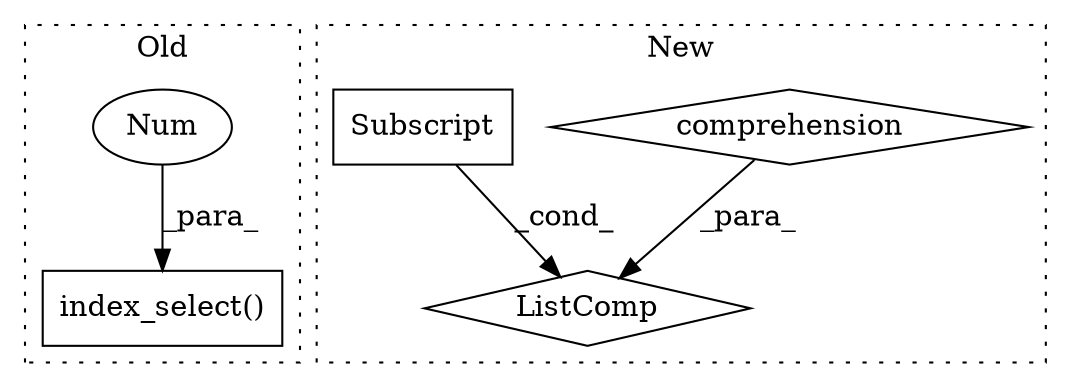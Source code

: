 digraph G {
subgraph cluster0 {
1 [label="index_select()" a="75" s="2216,2251" l="21,1" shape="box"];
4 [label="Num" a="76" s="2237" l="2" shape="ellipse"];
label = "Old";
style="dotted";
}
subgraph cluster1 {
2 [label="ListComp" a="106" s="2481" l="57" shape="diamond"];
3 [label="comprehension" a="45" s="2509" l="3" shape="diamond"];
5 [label="Subscript" a="63" s="2482,0" l="26,0" shape="box"];
label = "New";
style="dotted";
}
3 -> 2 [label="_para_"];
4 -> 1 [label="_para_"];
5 -> 2 [label="_cond_"];
}